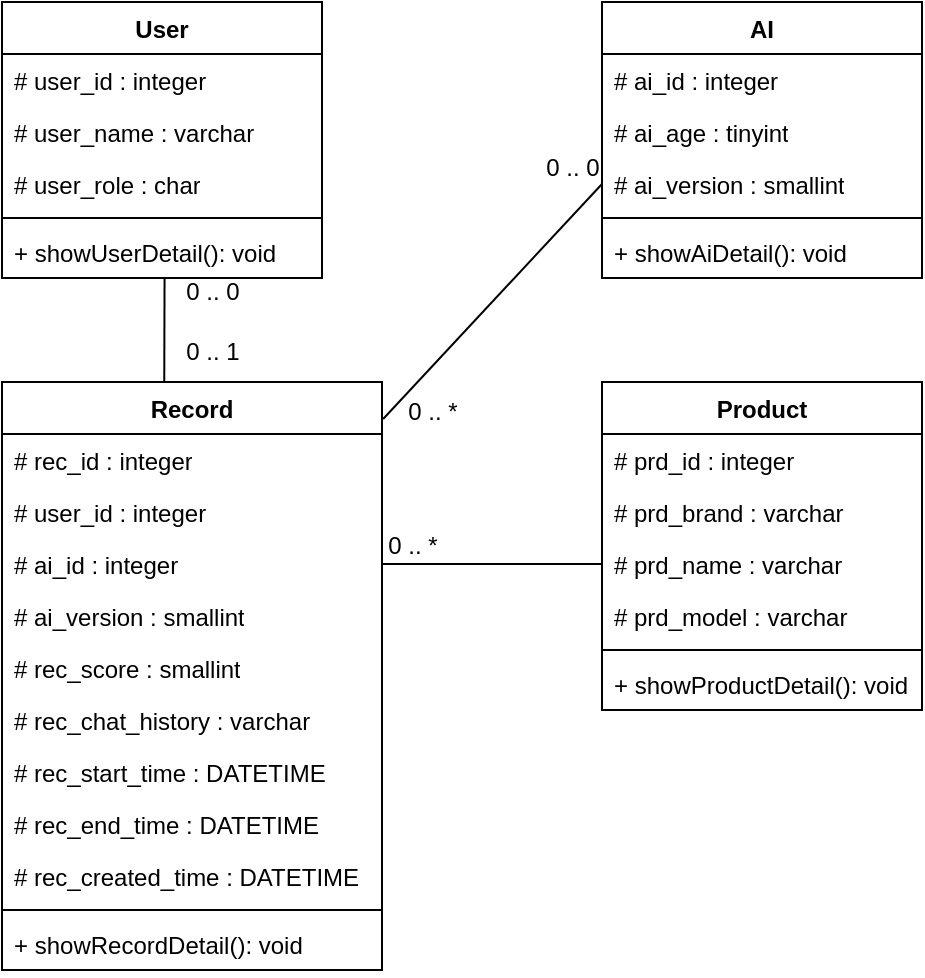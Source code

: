 <mxfile version="25.0.3">
  <diagram name="System Function" id="ZT_l34MM1e__KQXbbzwk">
    <mxGraphModel dx="702" dy="858" grid="1" gridSize="10" guides="1" tooltips="1" connect="1" arrows="1" fold="1" page="1" pageScale="1" pageWidth="827" pageHeight="1169" math="0" shadow="0">
      <root>
        <mxCell id="0" />
        <mxCell id="1" parent="0" />
        <mxCell id="UZgkrzp1QENY2yQCRls--5" value="User" style="swimlane;fontStyle=1;align=center;verticalAlign=top;childLayout=stackLayout;horizontal=1;startSize=26;horizontalStack=0;resizeParent=1;resizeParentMax=0;resizeLast=0;collapsible=1;marginBottom=0;whiteSpace=wrap;html=1;" vertex="1" parent="1">
          <mxGeometry x="140" y="220" width="160" height="138" as="geometry" />
        </mxCell>
        <mxCell id="UZgkrzp1QENY2yQCRls--6" value="# user_id : integer" style="text;strokeColor=none;fillColor=none;align=left;verticalAlign=top;spacingLeft=4;spacingRight=4;overflow=hidden;rotatable=0;points=[[0,0.5],[1,0.5]];portConstraint=eastwest;whiteSpace=wrap;html=1;" vertex="1" parent="UZgkrzp1QENY2yQCRls--5">
          <mxGeometry y="26" width="160" height="26" as="geometry" />
        </mxCell>
        <mxCell id="UZgkrzp1QENY2yQCRls--9" value="# user_name : varchar" style="text;strokeColor=none;fillColor=none;align=left;verticalAlign=top;spacingLeft=4;spacingRight=4;overflow=hidden;rotatable=0;points=[[0,0.5],[1,0.5]];portConstraint=eastwest;whiteSpace=wrap;html=1;" vertex="1" parent="UZgkrzp1QENY2yQCRls--5">
          <mxGeometry y="52" width="160" height="26" as="geometry" />
        </mxCell>
        <mxCell id="UZgkrzp1QENY2yQCRls--10" value="# user_role&amp;nbsp;: char" style="text;strokeColor=none;fillColor=none;align=left;verticalAlign=top;spacingLeft=4;spacingRight=4;overflow=hidden;rotatable=0;points=[[0,0.5],[1,0.5]];portConstraint=eastwest;whiteSpace=wrap;html=1;" vertex="1" parent="UZgkrzp1QENY2yQCRls--5">
          <mxGeometry y="78" width="160" height="26" as="geometry" />
        </mxCell>
        <mxCell id="UZgkrzp1QENY2yQCRls--7" value="" style="line;strokeWidth=1;fillColor=none;align=left;verticalAlign=middle;spacingTop=-1;spacingLeft=3;spacingRight=3;rotatable=0;labelPosition=right;points=[];portConstraint=eastwest;strokeColor=inherit;" vertex="1" parent="UZgkrzp1QENY2yQCRls--5">
          <mxGeometry y="104" width="160" height="8" as="geometry" />
        </mxCell>
        <mxCell id="UZgkrzp1QENY2yQCRls--8" value="+ showUserDetail(): void" style="text;strokeColor=none;fillColor=none;align=left;verticalAlign=top;spacingLeft=4;spacingRight=4;overflow=hidden;rotatable=0;points=[[0,0.5],[1,0.5]];portConstraint=eastwest;whiteSpace=wrap;html=1;" vertex="1" parent="UZgkrzp1QENY2yQCRls--5">
          <mxGeometry y="112" width="160" height="26" as="geometry" />
        </mxCell>
        <mxCell id="UZgkrzp1QENY2yQCRls--24" value="AI" style="swimlane;fontStyle=1;align=center;verticalAlign=top;childLayout=stackLayout;horizontal=1;startSize=26;horizontalStack=0;resizeParent=1;resizeParentMax=0;resizeLast=0;collapsible=1;marginBottom=0;whiteSpace=wrap;html=1;" vertex="1" parent="1">
          <mxGeometry x="440" y="220" width="160" height="138" as="geometry" />
        </mxCell>
        <mxCell id="UZgkrzp1QENY2yQCRls--25" value="# ai_id&amp;nbsp;: integer" style="text;strokeColor=none;fillColor=none;align=left;verticalAlign=top;spacingLeft=4;spacingRight=4;overflow=hidden;rotatable=0;points=[[0,0.5],[1,0.5]];portConstraint=eastwest;whiteSpace=wrap;html=1;" vertex="1" parent="UZgkrzp1QENY2yQCRls--24">
          <mxGeometry y="26" width="160" height="26" as="geometry" />
        </mxCell>
        <mxCell id="UZgkrzp1QENY2yQCRls--28" value="# ai_age : tinyint" style="text;strokeColor=none;fillColor=none;align=left;verticalAlign=top;spacingLeft=4;spacingRight=4;overflow=hidden;rotatable=0;points=[[0,0.5],[1,0.5]];portConstraint=eastwest;whiteSpace=wrap;html=1;" vertex="1" parent="UZgkrzp1QENY2yQCRls--24">
          <mxGeometry y="52" width="160" height="26" as="geometry" />
        </mxCell>
        <mxCell id="UZgkrzp1QENY2yQCRls--29" value="# ai_version : smallint" style="text;strokeColor=none;fillColor=none;align=left;verticalAlign=top;spacingLeft=4;spacingRight=4;overflow=hidden;rotatable=0;points=[[0,0.5],[1,0.5]];portConstraint=eastwest;whiteSpace=wrap;html=1;" vertex="1" parent="UZgkrzp1QENY2yQCRls--24">
          <mxGeometry y="78" width="160" height="26" as="geometry" />
        </mxCell>
        <mxCell id="UZgkrzp1QENY2yQCRls--26" value="" style="line;strokeWidth=1;fillColor=none;align=left;verticalAlign=middle;spacingTop=-1;spacingLeft=3;spacingRight=3;rotatable=0;labelPosition=right;points=[];portConstraint=eastwest;strokeColor=inherit;" vertex="1" parent="UZgkrzp1QENY2yQCRls--24">
          <mxGeometry y="104" width="160" height="8" as="geometry" />
        </mxCell>
        <mxCell id="UZgkrzp1QENY2yQCRls--27" value="+ showAiDetail(): void" style="text;strokeColor=none;fillColor=none;align=left;verticalAlign=top;spacingLeft=4;spacingRight=4;overflow=hidden;rotatable=0;points=[[0,0.5],[1,0.5]];portConstraint=eastwest;whiteSpace=wrap;html=1;" vertex="1" parent="UZgkrzp1QENY2yQCRls--24">
          <mxGeometry y="112" width="160" height="26" as="geometry" />
        </mxCell>
        <mxCell id="UZgkrzp1QENY2yQCRls--34" value="Product" style="swimlane;fontStyle=1;align=center;verticalAlign=top;childLayout=stackLayout;horizontal=1;startSize=26;horizontalStack=0;resizeParent=1;resizeParentMax=0;resizeLast=0;collapsible=1;marginBottom=0;whiteSpace=wrap;html=1;" vertex="1" parent="1">
          <mxGeometry x="440" y="410" width="160" height="164" as="geometry" />
        </mxCell>
        <mxCell id="UZgkrzp1QENY2yQCRls--35" value="# prd_id&amp;nbsp;: integer" style="text;strokeColor=none;fillColor=none;align=left;verticalAlign=top;spacingLeft=4;spacingRight=4;overflow=hidden;rotatable=0;points=[[0,0.5],[1,0.5]];portConstraint=eastwest;whiteSpace=wrap;html=1;" vertex="1" parent="UZgkrzp1QENY2yQCRls--34">
          <mxGeometry y="26" width="160" height="26" as="geometry" />
        </mxCell>
        <mxCell id="UZgkrzp1QENY2yQCRls--38" value="# prd_brand : varchar" style="text;strokeColor=none;fillColor=none;align=left;verticalAlign=top;spacingLeft=4;spacingRight=4;overflow=hidden;rotatable=0;points=[[0,0.5],[1,0.5]];portConstraint=eastwest;whiteSpace=wrap;html=1;" vertex="1" parent="UZgkrzp1QENY2yQCRls--34">
          <mxGeometry y="52" width="160" height="26" as="geometry" />
        </mxCell>
        <mxCell id="UZgkrzp1QENY2yQCRls--40" value="# prd_name&amp;nbsp;: varchar" style="text;strokeColor=none;fillColor=none;align=left;verticalAlign=top;spacingLeft=4;spacingRight=4;overflow=hidden;rotatable=0;points=[[0,0.5],[1,0.5]];portConstraint=eastwest;whiteSpace=wrap;html=1;" vertex="1" parent="UZgkrzp1QENY2yQCRls--34">
          <mxGeometry y="78" width="160" height="26" as="geometry" />
        </mxCell>
        <mxCell id="UZgkrzp1QENY2yQCRls--41" value="# prd_model&amp;nbsp;: varchar" style="text;strokeColor=none;fillColor=none;align=left;verticalAlign=top;spacingLeft=4;spacingRight=4;overflow=hidden;rotatable=0;points=[[0,0.5],[1,0.5]];portConstraint=eastwest;whiteSpace=wrap;html=1;" vertex="1" parent="UZgkrzp1QENY2yQCRls--34">
          <mxGeometry y="104" width="160" height="26" as="geometry" />
        </mxCell>
        <mxCell id="UZgkrzp1QENY2yQCRls--36" value="" style="line;strokeWidth=1;fillColor=none;align=left;verticalAlign=middle;spacingTop=-1;spacingLeft=3;spacingRight=3;rotatable=0;labelPosition=right;points=[];portConstraint=eastwest;strokeColor=inherit;" vertex="1" parent="UZgkrzp1QENY2yQCRls--34">
          <mxGeometry y="130" width="160" height="8" as="geometry" />
        </mxCell>
        <mxCell id="UZgkrzp1QENY2yQCRls--37" value="+ showProductDetail(): void" style="text;strokeColor=none;fillColor=none;align=left;verticalAlign=top;spacingLeft=4;spacingRight=4;overflow=hidden;rotatable=0;points=[[0,0.5],[1,0.5]];portConstraint=eastwest;whiteSpace=wrap;html=1;" vertex="1" parent="UZgkrzp1QENY2yQCRls--34">
          <mxGeometry y="138" width="160" height="26" as="geometry" />
        </mxCell>
        <mxCell id="UZgkrzp1QENY2yQCRls--42" value="Record" style="swimlane;fontStyle=1;align=center;verticalAlign=top;childLayout=stackLayout;horizontal=1;startSize=26;horizontalStack=0;resizeParent=1;resizeParentMax=0;resizeLast=0;collapsible=1;marginBottom=0;whiteSpace=wrap;html=1;" vertex="1" parent="1">
          <mxGeometry x="140" y="410" width="190" height="294" as="geometry" />
        </mxCell>
        <mxCell id="UZgkrzp1QENY2yQCRls--43" value="# rec_id&amp;nbsp;: integer" style="text;strokeColor=none;fillColor=none;align=left;verticalAlign=top;spacingLeft=4;spacingRight=4;overflow=hidden;rotatable=0;points=[[0,0.5],[1,0.5]];portConstraint=eastwest;whiteSpace=wrap;html=1;" vertex="1" parent="UZgkrzp1QENY2yQCRls--42">
          <mxGeometry y="26" width="190" height="26" as="geometry" />
        </mxCell>
        <mxCell id="UZgkrzp1QENY2yQCRls--46" value="# user_id&amp;nbsp;: integer" style="text;strokeColor=none;fillColor=none;align=left;verticalAlign=top;spacingLeft=4;spacingRight=4;overflow=hidden;rotatable=0;points=[[0,0.5],[1,0.5]];portConstraint=eastwest;whiteSpace=wrap;html=1;" vertex="1" parent="UZgkrzp1QENY2yQCRls--42">
          <mxGeometry y="52" width="190" height="26" as="geometry" />
        </mxCell>
        <mxCell id="UZgkrzp1QENY2yQCRls--47" value="# ai&lt;span style=&quot;background-color: initial;&quot;&gt;_id&lt;/span&gt;&amp;nbsp;: integer" style="text;strokeColor=none;fillColor=none;align=left;verticalAlign=top;spacingLeft=4;spacingRight=4;overflow=hidden;rotatable=0;points=[[0,0.5],[1,0.5]];portConstraint=eastwest;whiteSpace=wrap;html=1;" vertex="1" parent="UZgkrzp1QENY2yQCRls--42">
          <mxGeometry y="78" width="190" height="26" as="geometry" />
        </mxCell>
        <mxCell id="UZgkrzp1QENY2yQCRls--48" value="# ai_version : smallint" style="text;strokeColor=none;fillColor=none;align=left;verticalAlign=top;spacingLeft=4;spacingRight=4;overflow=hidden;rotatable=0;points=[[0,0.5],[1,0.5]];portConstraint=eastwest;whiteSpace=wrap;html=1;" vertex="1" parent="UZgkrzp1QENY2yQCRls--42">
          <mxGeometry y="104" width="190" height="26" as="geometry" />
        </mxCell>
        <mxCell id="UZgkrzp1QENY2yQCRls--49" value="# rec_score : smallint" style="text;strokeColor=none;fillColor=none;align=left;verticalAlign=top;spacingLeft=4;spacingRight=4;overflow=hidden;rotatable=0;points=[[0,0.5],[1,0.5]];portConstraint=eastwest;whiteSpace=wrap;html=1;" vertex="1" parent="UZgkrzp1QENY2yQCRls--42">
          <mxGeometry y="130" width="190" height="26" as="geometry" />
        </mxCell>
        <mxCell id="UZgkrzp1QENY2yQCRls--50" value="&lt;div&gt;&lt;span style=&quot;background-color: initial;&quot;&gt;# rec_chat_history : varchar&lt;/span&gt;&lt;/div&gt;" style="text;strokeColor=none;fillColor=none;align=left;verticalAlign=top;spacingLeft=4;spacingRight=4;overflow=hidden;rotatable=0;points=[[0,0.5],[1,0.5]];portConstraint=eastwest;whiteSpace=wrap;html=1;" vertex="1" parent="UZgkrzp1QENY2yQCRls--42">
          <mxGeometry y="156" width="190" height="26" as="geometry" />
        </mxCell>
        <mxCell id="UZgkrzp1QENY2yQCRls--51" value="&lt;div&gt;&lt;span style=&quot;background-color: initial;&quot;&gt;# rec_start_time :&amp;nbsp;&lt;/span&gt;&lt;span style=&quot;background-color: initial;&quot;&gt;DATETIME&lt;/span&gt;&lt;/div&gt;" style="text;strokeColor=none;fillColor=none;align=left;verticalAlign=top;spacingLeft=4;spacingRight=4;overflow=hidden;rotatable=0;points=[[0,0.5],[1,0.5]];portConstraint=eastwest;whiteSpace=wrap;html=1;" vertex="1" parent="UZgkrzp1QENY2yQCRls--42">
          <mxGeometry y="182" width="190" height="26" as="geometry" />
        </mxCell>
        <mxCell id="UZgkrzp1QENY2yQCRls--52" value="&lt;div&gt;&lt;span style=&quot;background-color: initial;&quot;&gt;# rec_end&lt;/span&gt;&lt;span style=&quot;background-color: initial;&quot;&gt;_time&lt;/span&gt;&lt;span style=&quot;background-color: initial;&quot;&gt;&amp;nbsp;:&amp;nbsp;&lt;/span&gt;&lt;span style=&quot;background-color: initial;&quot;&gt;DATETIME&lt;/span&gt;&lt;/div&gt;" style="text;strokeColor=none;fillColor=none;align=left;verticalAlign=top;spacingLeft=4;spacingRight=4;overflow=hidden;rotatable=0;points=[[0,0.5],[1,0.5]];portConstraint=eastwest;whiteSpace=wrap;html=1;" vertex="1" parent="UZgkrzp1QENY2yQCRls--42">
          <mxGeometry y="208" width="190" height="26" as="geometry" />
        </mxCell>
        <mxCell id="UZgkrzp1QENY2yQCRls--53" value="&lt;div&gt;&lt;span style=&quot;background-color: initial;&quot;&gt;# rec_created&lt;/span&gt;&lt;span style=&quot;background-color: initial;&quot;&gt;_time&lt;/span&gt;&lt;span style=&quot;background-color: initial;&quot;&gt;&amp;nbsp;:&amp;nbsp;&lt;/span&gt;&lt;span style=&quot;background-color: initial;&quot;&gt;DATETIME&lt;/span&gt;&lt;/div&gt;" style="text;strokeColor=none;fillColor=none;align=left;verticalAlign=top;spacingLeft=4;spacingRight=4;overflow=hidden;rotatable=0;points=[[0,0.5],[1,0.5]];portConstraint=eastwest;whiteSpace=wrap;html=1;" vertex="1" parent="UZgkrzp1QENY2yQCRls--42">
          <mxGeometry y="234" width="190" height="26" as="geometry" />
        </mxCell>
        <mxCell id="UZgkrzp1QENY2yQCRls--44" value="" style="line;strokeWidth=1;fillColor=none;align=left;verticalAlign=middle;spacingTop=-1;spacingLeft=3;spacingRight=3;rotatable=0;labelPosition=right;points=[];portConstraint=eastwest;strokeColor=inherit;" vertex="1" parent="UZgkrzp1QENY2yQCRls--42">
          <mxGeometry y="260" width="190" height="8" as="geometry" />
        </mxCell>
        <mxCell id="UZgkrzp1QENY2yQCRls--45" value="+ showRecordDetail(): void" style="text;strokeColor=none;fillColor=none;align=left;verticalAlign=top;spacingLeft=4;spacingRight=4;overflow=hidden;rotatable=0;points=[[0,0.5],[1,0.5]];portConstraint=eastwest;whiteSpace=wrap;html=1;" vertex="1" parent="UZgkrzp1QENY2yQCRls--42">
          <mxGeometry y="268" width="190" height="26" as="geometry" />
        </mxCell>
        <mxCell id="UZgkrzp1QENY2yQCRls--66" value="" style="endArrow=none;html=1;rounded=0;entryX=0;entryY=0.5;entryDx=0;entryDy=0;exitX=1.003;exitY=0.063;exitDx=0;exitDy=0;exitPerimeter=0;" edge="1" parent="1" source="UZgkrzp1QENY2yQCRls--42" target="UZgkrzp1QENY2yQCRls--29">
          <mxGeometry width="50" height="50" relative="1" as="geometry">
            <mxPoint x="330" y="456.63" as="sourcePoint" />
            <mxPoint x="410" y="436.63" as="targetPoint" />
          </mxGeometry>
        </mxCell>
        <mxCell id="UZgkrzp1QENY2yQCRls--67" value="" style="endArrow=none;html=1;rounded=0;entryX=0.508;entryY=1.001;entryDx=0;entryDy=0;exitX=0.427;exitY=0;exitDx=0;exitDy=0;exitPerimeter=0;entryPerimeter=0;" edge="1" parent="1" source="UZgkrzp1QENY2yQCRls--42" target="UZgkrzp1QENY2yQCRls--8">
          <mxGeometry width="50" height="50" relative="1" as="geometry">
            <mxPoint x="130" y="478" as="sourcePoint" />
            <mxPoint x="239" y="360" as="targetPoint" />
          </mxGeometry>
        </mxCell>
        <mxCell id="UZgkrzp1QENY2yQCRls--68" value="" style="endArrow=none;html=1;rounded=0;entryX=1;entryY=0.5;entryDx=0;entryDy=0;exitX=0;exitY=0.5;exitDx=0;exitDy=0;" edge="1" parent="1" source="UZgkrzp1QENY2yQCRls--40" target="UZgkrzp1QENY2yQCRls--47">
          <mxGeometry width="50" height="50" relative="1" as="geometry">
            <mxPoint x="380" y="560" as="sourcePoint" />
            <mxPoint x="380" y="510" as="targetPoint" />
          </mxGeometry>
        </mxCell>
        <mxCell id="UZgkrzp1QENY2yQCRls--69" value="0 .. 0" style="text;html=1;align=center;verticalAlign=middle;resizable=0;points=[];autosize=1;strokeColor=none;fillColor=none;" vertex="1" parent="1">
          <mxGeometry x="400" y="288" width="50" height="30" as="geometry" />
        </mxCell>
        <mxCell id="UZgkrzp1QENY2yQCRls--70" value="0 .. *" style="text;html=1;align=center;verticalAlign=middle;resizable=0;points=[];autosize=1;strokeColor=none;fillColor=none;" vertex="1" parent="1">
          <mxGeometry x="330" y="410" width="50" height="30" as="geometry" />
        </mxCell>
        <mxCell id="UZgkrzp1QENY2yQCRls--71" value="0 .. *" style="text;html=1;align=center;verticalAlign=middle;resizable=0;points=[];autosize=1;strokeColor=none;fillColor=none;" vertex="1" parent="1">
          <mxGeometry x="320" y="477" width="50" height="30" as="geometry" />
        </mxCell>
        <mxCell id="UZgkrzp1QENY2yQCRls--72" value="0 .. 0" style="text;html=1;align=center;verticalAlign=middle;resizable=0;points=[];autosize=1;strokeColor=none;fillColor=none;" vertex="1" parent="1">
          <mxGeometry x="220" y="350" width="50" height="30" as="geometry" />
        </mxCell>
        <mxCell id="UZgkrzp1QENY2yQCRls--73" value="0 .. 1" style="text;html=1;align=center;verticalAlign=middle;resizable=0;points=[];autosize=1;strokeColor=none;fillColor=none;" vertex="1" parent="1">
          <mxGeometry x="220" y="380" width="50" height="30" as="geometry" />
        </mxCell>
      </root>
    </mxGraphModel>
  </diagram>
</mxfile>
